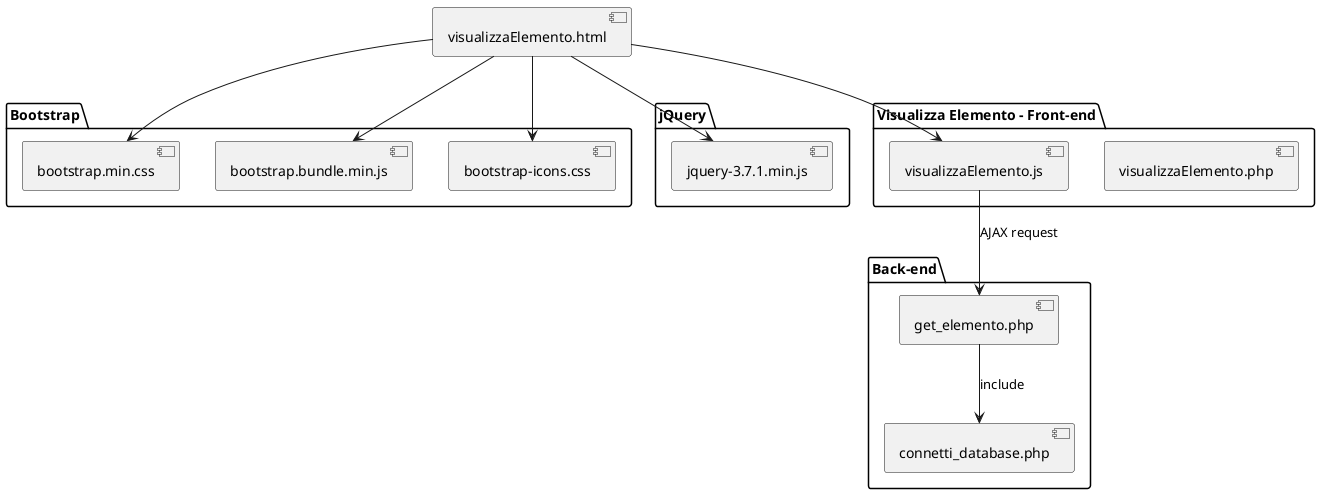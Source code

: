 @startuml package_visualizzaElemento
package "Bootstrap" {
  [bootstrap.min.css]
  [bootstrap.bundle.min.js]
  [bootstrap-icons.css]
}

package "jQuery" {
  [jquery-3.7.1.min.js]
}

package "Visualizza Elemento - Front-end" {
  [visualizzaElemento.php]
  [visualizzaElemento.js]
}

package "Back-end" {
  [get_elemento.php]
  [connetti_database.php]
}

' Dipendenze dalla pagina PHP
[visualizzaElemento.html] --> [bootstrap.min.css]
[visualizzaElemento.html] --> [bootstrap.bundle.min.js]
[visualizzaElemento.html] --> [bootstrap-icons.css]
[visualizzaElemento.html] --> [jquery-3.7.1.min.js]
[visualizzaElemento.html] --> [visualizzaElemento.js]

' Relazione JS -> PHP
[visualizzaElemento.js] --> [get_elemento.php] : AJAX request
[get_elemento.php] --> [connetti_database.php] : include

@enduml
